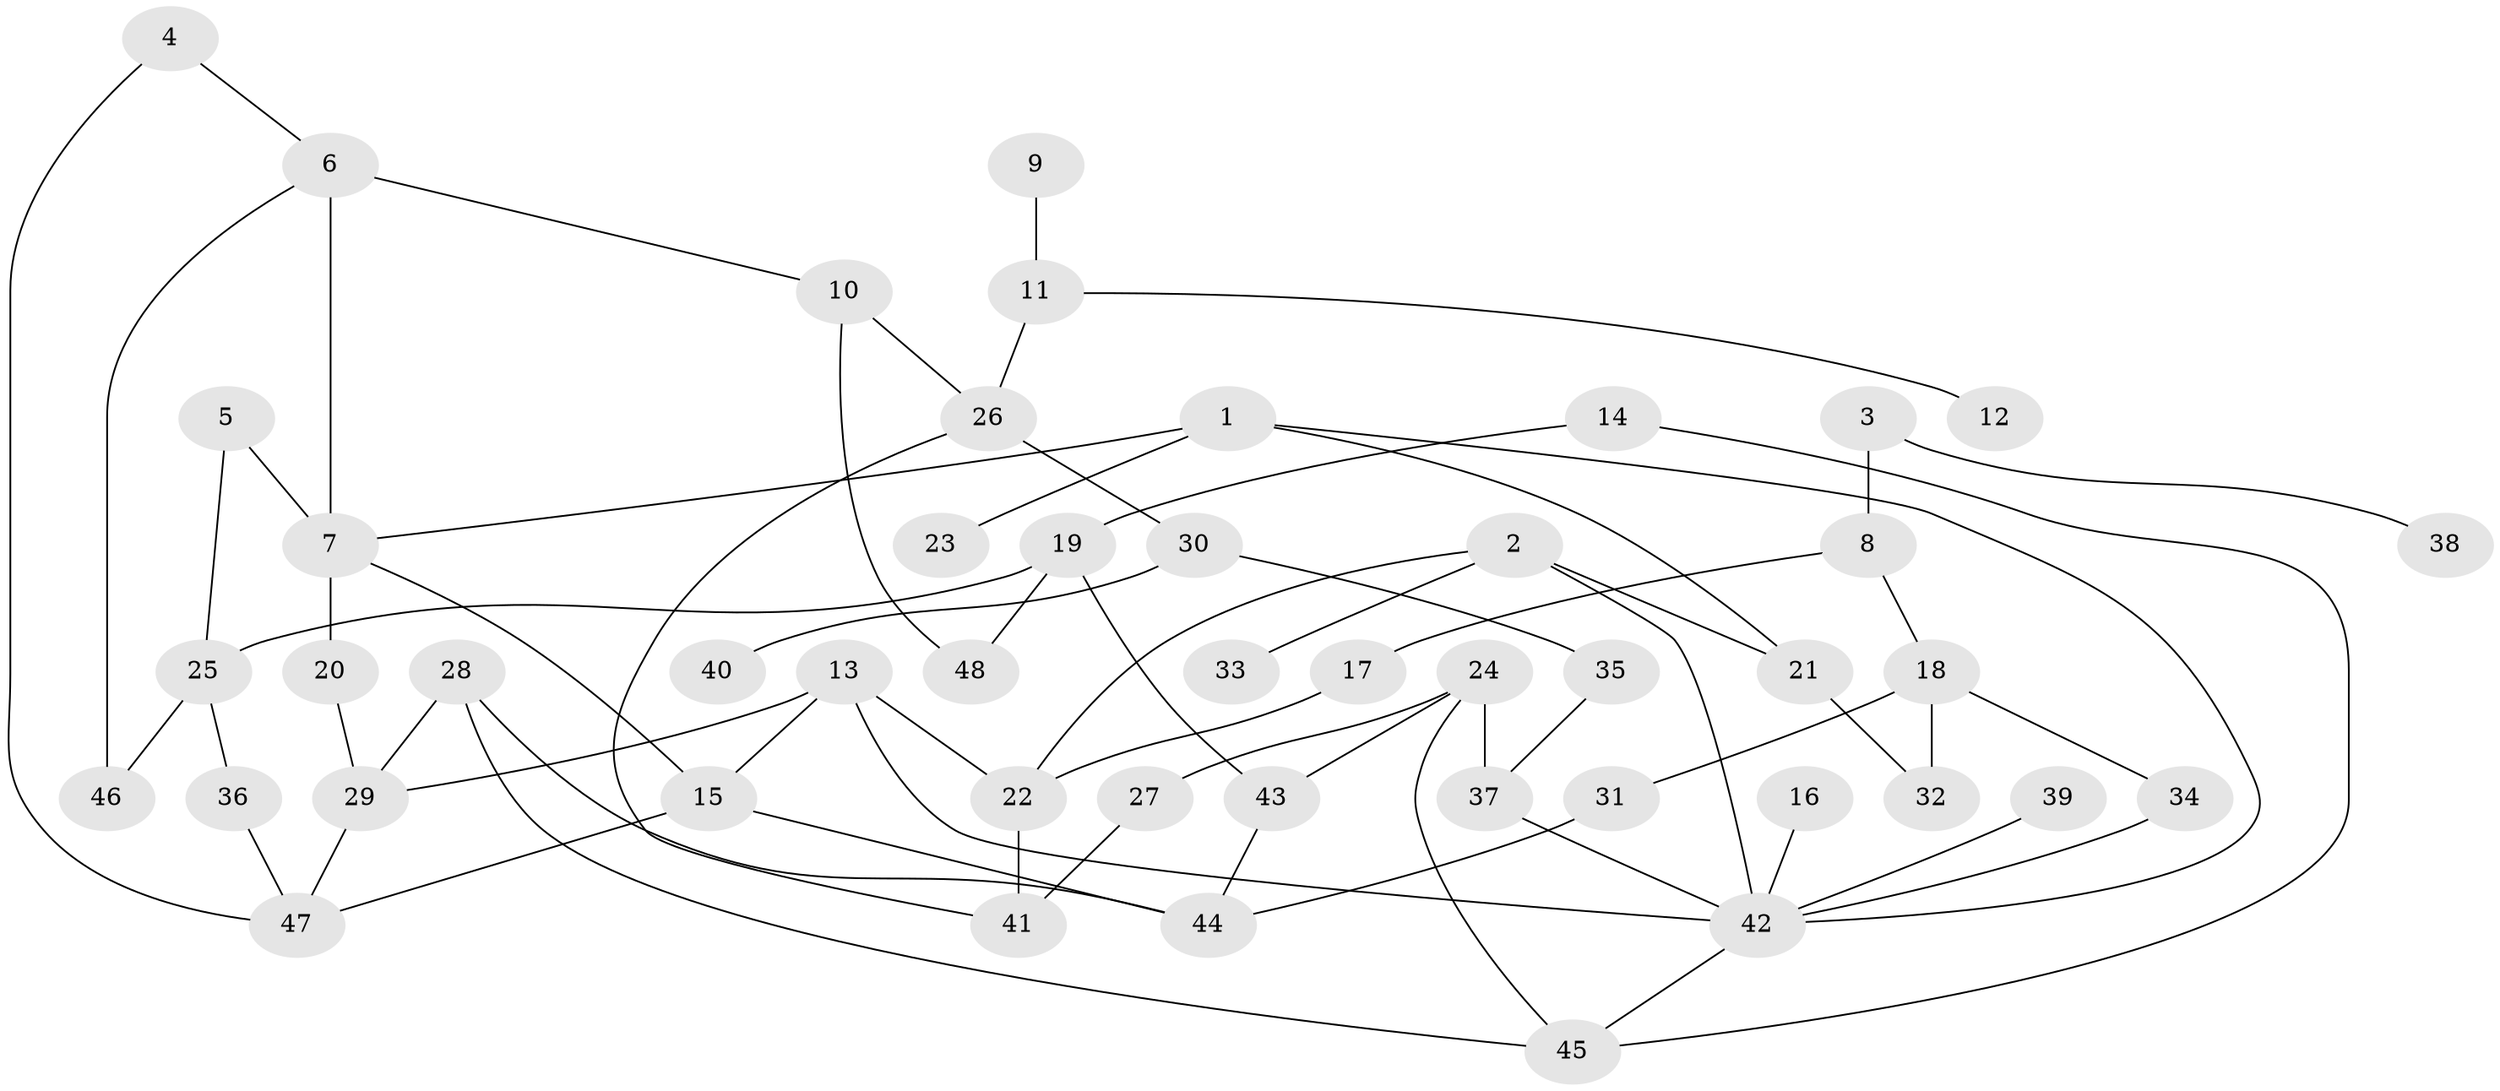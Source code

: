 // original degree distribution, {6: 0.042105263157894736, 9: 0.010526315789473684, 5: 0.05263157894736842, 7: 0.010526315789473684, 4: 0.11578947368421053, 2: 0.25263157894736843, 3: 0.1368421052631579, 1: 0.37894736842105264}
// Generated by graph-tools (version 1.1) at 2025/36/03/04/25 23:36:03]
// undirected, 48 vertices, 68 edges
graph export_dot {
  node [color=gray90,style=filled];
  1;
  2;
  3;
  4;
  5;
  6;
  7;
  8;
  9;
  10;
  11;
  12;
  13;
  14;
  15;
  16;
  17;
  18;
  19;
  20;
  21;
  22;
  23;
  24;
  25;
  26;
  27;
  28;
  29;
  30;
  31;
  32;
  33;
  34;
  35;
  36;
  37;
  38;
  39;
  40;
  41;
  42;
  43;
  44;
  45;
  46;
  47;
  48;
  1 -- 7 [weight=1.0];
  1 -- 21 [weight=1.0];
  1 -- 23 [weight=1.0];
  1 -- 42 [weight=1.0];
  2 -- 21 [weight=1.0];
  2 -- 22 [weight=1.0];
  2 -- 33 [weight=1.0];
  2 -- 42 [weight=1.0];
  3 -- 8 [weight=1.0];
  3 -- 38 [weight=1.0];
  4 -- 6 [weight=1.0];
  4 -- 47 [weight=1.0];
  5 -- 7 [weight=1.0];
  5 -- 25 [weight=1.0];
  6 -- 7 [weight=2.0];
  6 -- 10 [weight=1.0];
  6 -- 46 [weight=1.0];
  7 -- 15 [weight=1.0];
  7 -- 20 [weight=1.0];
  8 -- 17 [weight=1.0];
  8 -- 18 [weight=1.0];
  9 -- 11 [weight=1.0];
  10 -- 26 [weight=1.0];
  10 -- 48 [weight=1.0];
  11 -- 12 [weight=1.0];
  11 -- 26 [weight=1.0];
  13 -- 15 [weight=1.0];
  13 -- 22 [weight=1.0];
  13 -- 29 [weight=1.0];
  13 -- 42 [weight=1.0];
  14 -- 19 [weight=1.0];
  14 -- 45 [weight=1.0];
  15 -- 44 [weight=1.0];
  15 -- 47 [weight=1.0];
  16 -- 42 [weight=1.0];
  17 -- 22 [weight=1.0];
  18 -- 31 [weight=1.0];
  18 -- 32 [weight=1.0];
  18 -- 34 [weight=1.0];
  19 -- 25 [weight=1.0];
  19 -- 43 [weight=1.0];
  19 -- 48 [weight=1.0];
  20 -- 29 [weight=1.0];
  21 -- 32 [weight=1.0];
  22 -- 41 [weight=1.0];
  24 -- 27 [weight=1.0];
  24 -- 37 [weight=1.0];
  24 -- 43 [weight=1.0];
  24 -- 45 [weight=1.0];
  25 -- 36 [weight=1.0];
  25 -- 46 [weight=1.0];
  26 -- 30 [weight=1.0];
  26 -- 41 [weight=1.0];
  27 -- 41 [weight=1.0];
  28 -- 29 [weight=1.0];
  28 -- 44 [weight=1.0];
  28 -- 45 [weight=1.0];
  29 -- 47 [weight=1.0];
  30 -- 35 [weight=1.0];
  30 -- 40 [weight=1.0];
  31 -- 44 [weight=1.0];
  34 -- 42 [weight=1.0];
  35 -- 37 [weight=1.0];
  36 -- 47 [weight=1.0];
  37 -- 42 [weight=1.0];
  39 -- 42 [weight=1.0];
  42 -- 45 [weight=1.0];
  43 -- 44 [weight=1.0];
}
